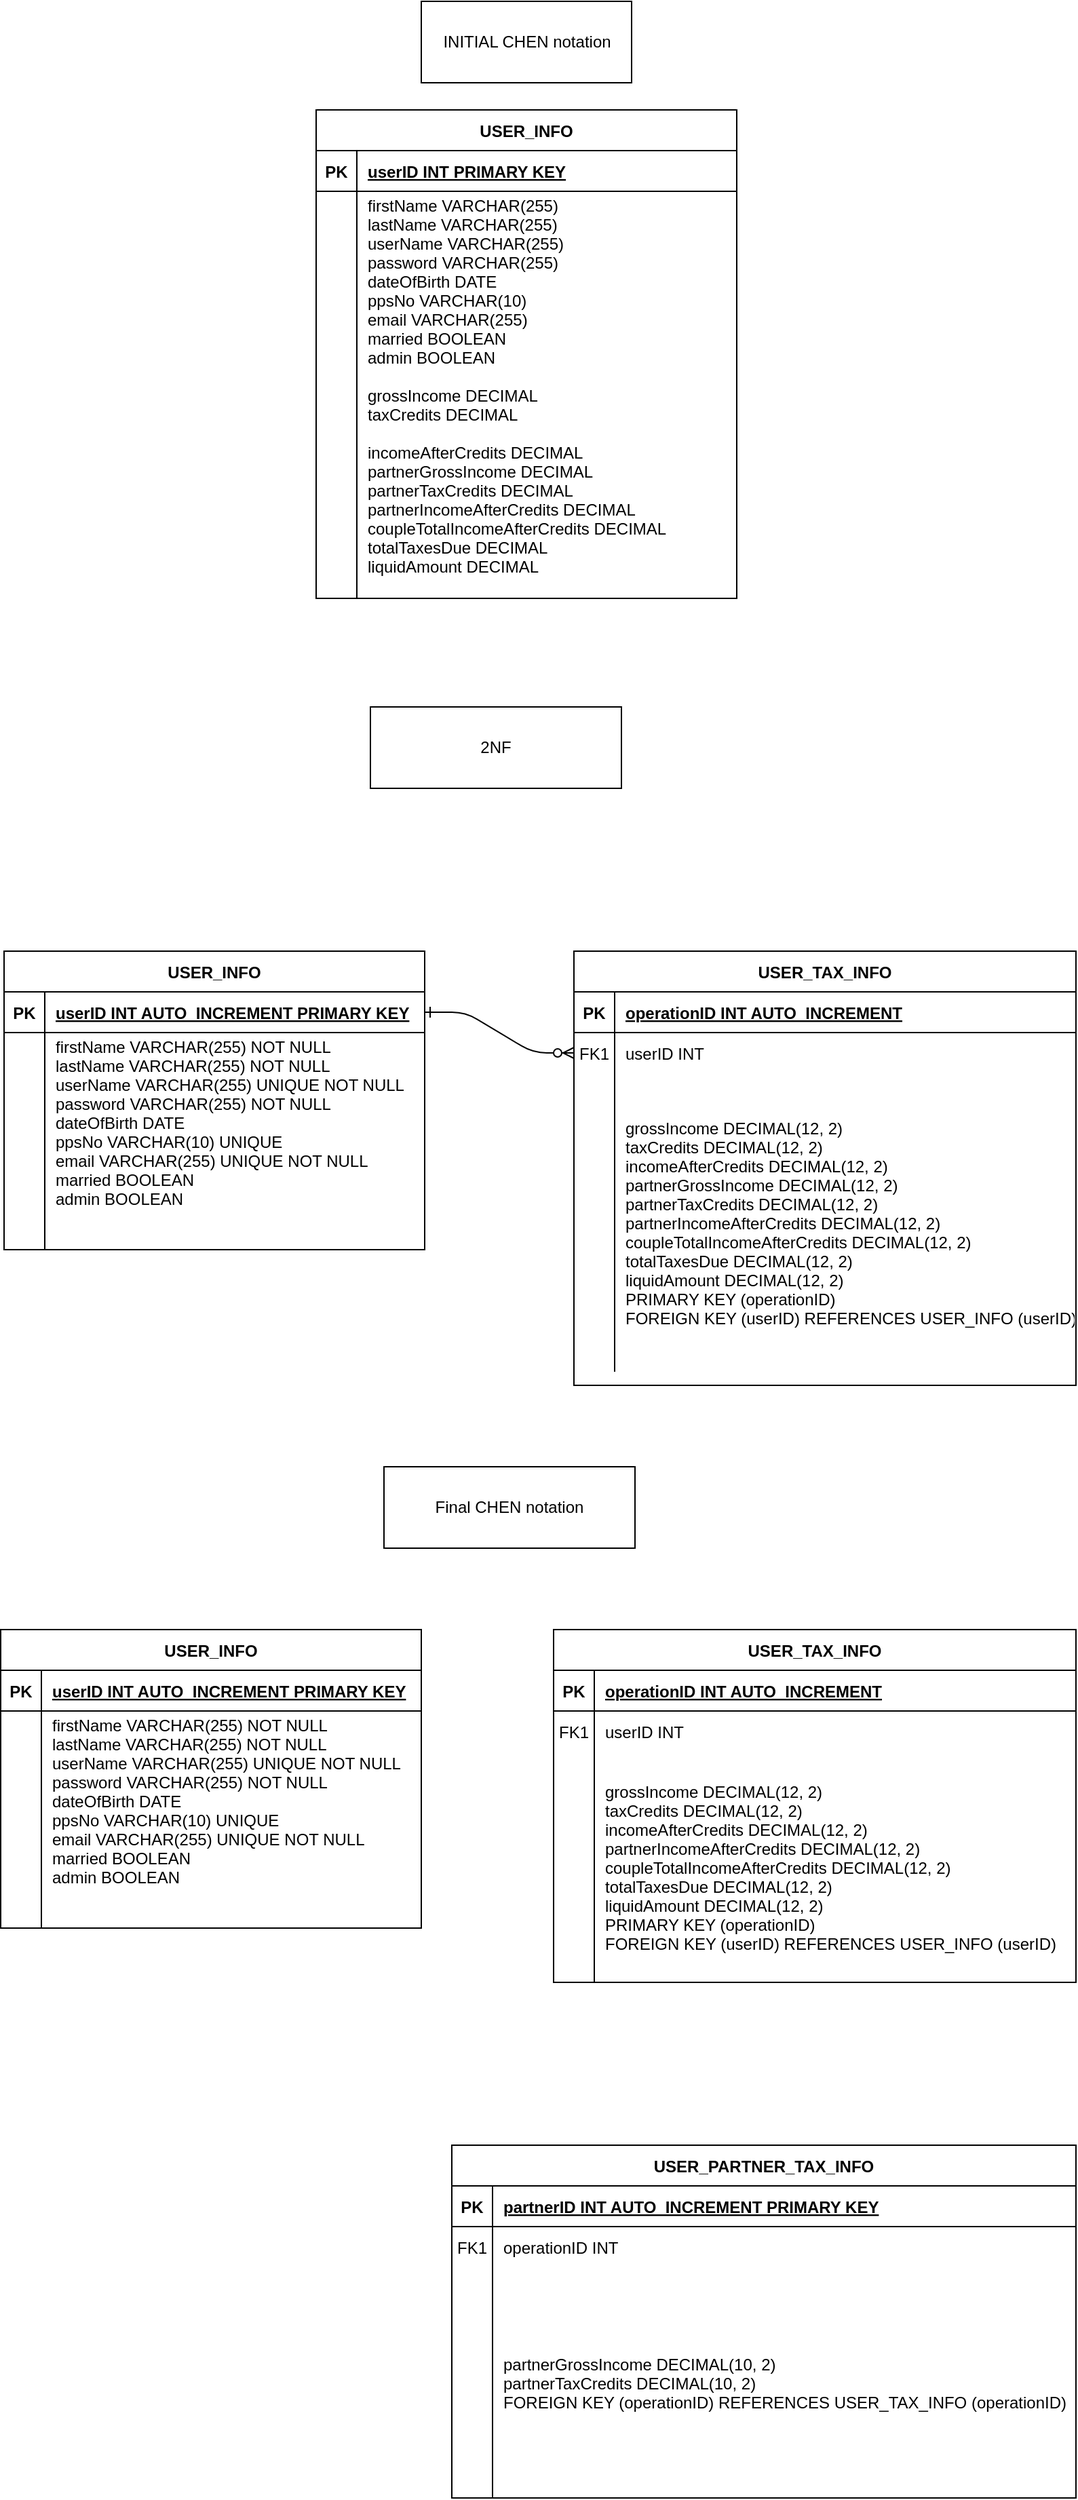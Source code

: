 <mxfile version="22.1.11" type="github">
  <diagram id="R2lEEEUBdFMjLlhIrx00" name="Page-1">
    <mxGraphModel dx="1032" dy="2230" grid="1" gridSize="10" guides="1" tooltips="1" connect="1" arrows="1" fold="1" page="1" pageScale="1" pageWidth="850" pageHeight="1100" math="0" shadow="0" extFonts="Permanent Marker^https://fonts.googleapis.com/css?family=Permanent+Marker">
      <root>
        <mxCell id="0" />
        <mxCell id="1" parent="0" />
        <mxCell id="C-vyLk0tnHw3VtMMgP7b-1" value="" style="edgeStyle=entityRelationEdgeStyle;endArrow=ERzeroToMany;startArrow=ERone;endFill=1;startFill=0;" parent="1" source="C-vyLk0tnHw3VtMMgP7b-24" target="C-vyLk0tnHw3VtMMgP7b-6" edge="1">
          <mxGeometry width="100" height="100" relative="1" as="geometry">
            <mxPoint x="340" y="720" as="sourcePoint" />
            <mxPoint x="440" y="620" as="targetPoint" />
          </mxGeometry>
        </mxCell>
        <mxCell id="C-vyLk0tnHw3VtMMgP7b-2" value="USER_TAX_INFO" style="shape=table;startSize=30;container=1;collapsible=1;childLayout=tableLayout;fixedRows=1;rowLines=0;fontStyle=1;align=center;resizeLast=1;" parent="1" vertex="1">
          <mxGeometry x="440" y="-160" width="370" height="320" as="geometry" />
        </mxCell>
        <mxCell id="C-vyLk0tnHw3VtMMgP7b-3" value="" style="shape=partialRectangle;collapsible=0;dropTarget=0;pointerEvents=0;fillColor=none;points=[[0,0.5],[1,0.5]];portConstraint=eastwest;top=0;left=0;right=0;bottom=1;" parent="C-vyLk0tnHw3VtMMgP7b-2" vertex="1">
          <mxGeometry y="30" width="370" height="30" as="geometry" />
        </mxCell>
        <mxCell id="C-vyLk0tnHw3VtMMgP7b-4" value="PK" style="shape=partialRectangle;overflow=hidden;connectable=0;fillColor=none;top=0;left=0;bottom=0;right=0;fontStyle=1;" parent="C-vyLk0tnHw3VtMMgP7b-3" vertex="1">
          <mxGeometry width="30" height="30" as="geometry">
            <mxRectangle width="30" height="30" as="alternateBounds" />
          </mxGeometry>
        </mxCell>
        <mxCell id="C-vyLk0tnHw3VtMMgP7b-5" value="operationID INT AUTO_INCREMENT " style="shape=partialRectangle;overflow=hidden;connectable=0;fillColor=none;top=0;left=0;bottom=0;right=0;align=left;spacingLeft=6;fontStyle=5;" parent="C-vyLk0tnHw3VtMMgP7b-3" vertex="1">
          <mxGeometry x="30" width="340" height="30" as="geometry">
            <mxRectangle width="340" height="30" as="alternateBounds" />
          </mxGeometry>
        </mxCell>
        <mxCell id="C-vyLk0tnHw3VtMMgP7b-6" value="" style="shape=partialRectangle;collapsible=0;dropTarget=0;pointerEvents=0;fillColor=none;points=[[0,0.5],[1,0.5]];portConstraint=eastwest;top=0;left=0;right=0;bottom=0;" parent="C-vyLk0tnHw3VtMMgP7b-2" vertex="1">
          <mxGeometry y="60" width="370" height="30" as="geometry" />
        </mxCell>
        <mxCell id="C-vyLk0tnHw3VtMMgP7b-7" value="FK1" style="shape=partialRectangle;overflow=hidden;connectable=0;fillColor=none;top=0;left=0;bottom=0;right=0;" parent="C-vyLk0tnHw3VtMMgP7b-6" vertex="1">
          <mxGeometry width="30" height="30" as="geometry">
            <mxRectangle width="30" height="30" as="alternateBounds" />
          </mxGeometry>
        </mxCell>
        <mxCell id="C-vyLk0tnHw3VtMMgP7b-8" value="userID INT" style="shape=partialRectangle;overflow=hidden;connectable=0;fillColor=none;top=0;left=0;bottom=0;right=0;align=left;spacingLeft=6;" parent="C-vyLk0tnHw3VtMMgP7b-6" vertex="1">
          <mxGeometry x="30" width="340" height="30" as="geometry">
            <mxRectangle width="340" height="30" as="alternateBounds" />
          </mxGeometry>
        </mxCell>
        <mxCell id="C-vyLk0tnHw3VtMMgP7b-9" value="" style="shape=partialRectangle;collapsible=0;dropTarget=0;pointerEvents=0;fillColor=none;points=[[0,0.5],[1,0.5]];portConstraint=eastwest;top=0;left=0;right=0;bottom=0;" parent="C-vyLk0tnHw3VtMMgP7b-2" vertex="1">
          <mxGeometry y="90" width="370" height="220" as="geometry" />
        </mxCell>
        <mxCell id="C-vyLk0tnHw3VtMMgP7b-10" value="" style="shape=partialRectangle;overflow=hidden;connectable=0;fillColor=none;top=0;left=0;bottom=0;right=0;" parent="C-vyLk0tnHw3VtMMgP7b-9" vertex="1">
          <mxGeometry width="30" height="220" as="geometry">
            <mxRectangle width="30" height="220" as="alternateBounds" />
          </mxGeometry>
        </mxCell>
        <mxCell id="C-vyLk0tnHw3VtMMgP7b-11" value="grossIncome DECIMAL(12, 2)&#xa;taxCredits DECIMAL(12, 2)&#xa;incomeAfterCredits DECIMAL(12, 2)&#xa;partnerGrossIncome DECIMAL(12, 2)&#xa;partnerTaxCredits DECIMAL(12, 2)&#xa;partnerIncomeAfterCredits DECIMAL(12, 2)&#xa;coupleTotalIncomeAfterCredits DECIMAL(12, 2)&#xa;totalTaxesDue DECIMAL(12, 2)&#xa;liquidAmount DECIMAL(12, 2)&#xa;PRIMARY KEY (operationID)&#xa;FOREIGN KEY (userID) REFERENCES USER_INFO (userID)" style="shape=partialRectangle;overflow=hidden;connectable=0;fillColor=none;top=0;left=0;bottom=0;right=0;align=left;spacingLeft=6;" parent="C-vyLk0tnHw3VtMMgP7b-9" vertex="1">
          <mxGeometry x="30" width="340" height="220" as="geometry">
            <mxRectangle width="340" height="220" as="alternateBounds" />
          </mxGeometry>
        </mxCell>
        <mxCell id="C-vyLk0tnHw3VtMMgP7b-23" value="USER_INFO" style="shape=table;startSize=30;container=1;collapsible=1;childLayout=tableLayout;fixedRows=1;rowLines=0;fontStyle=1;align=center;resizeLast=1;" parent="1" vertex="1">
          <mxGeometry x="20" y="-160" width="310" height="220" as="geometry" />
        </mxCell>
        <mxCell id="C-vyLk0tnHw3VtMMgP7b-24" value="" style="shape=partialRectangle;collapsible=0;dropTarget=0;pointerEvents=0;fillColor=none;points=[[0,0.5],[1,0.5]];portConstraint=eastwest;top=0;left=0;right=0;bottom=1;" parent="C-vyLk0tnHw3VtMMgP7b-23" vertex="1">
          <mxGeometry y="30" width="310" height="30" as="geometry" />
        </mxCell>
        <mxCell id="C-vyLk0tnHw3VtMMgP7b-25" value="PK" style="shape=partialRectangle;overflow=hidden;connectable=0;fillColor=none;top=0;left=0;bottom=0;right=0;fontStyle=1;" parent="C-vyLk0tnHw3VtMMgP7b-24" vertex="1">
          <mxGeometry width="30" height="30" as="geometry">
            <mxRectangle width="30" height="30" as="alternateBounds" />
          </mxGeometry>
        </mxCell>
        <mxCell id="C-vyLk0tnHw3VtMMgP7b-26" value="userID INT AUTO_INCREMENT PRIMARY KEY" style="shape=partialRectangle;overflow=hidden;connectable=0;fillColor=none;top=0;left=0;bottom=0;right=0;align=left;spacingLeft=6;fontStyle=5;" parent="C-vyLk0tnHw3VtMMgP7b-24" vertex="1">
          <mxGeometry x="30" width="280" height="30" as="geometry">
            <mxRectangle width="280" height="30" as="alternateBounds" />
          </mxGeometry>
        </mxCell>
        <mxCell id="C-vyLk0tnHw3VtMMgP7b-27" value="" style="shape=partialRectangle;collapsible=0;dropTarget=0;pointerEvents=0;fillColor=none;points=[[0,0.5],[1,0.5]];portConstraint=eastwest;top=0;left=0;right=0;bottom=0;" parent="C-vyLk0tnHw3VtMMgP7b-23" vertex="1">
          <mxGeometry y="60" width="310" height="160" as="geometry" />
        </mxCell>
        <mxCell id="C-vyLk0tnHw3VtMMgP7b-28" value="" style="shape=partialRectangle;overflow=hidden;connectable=0;fillColor=none;top=0;left=0;bottom=0;right=0;" parent="C-vyLk0tnHw3VtMMgP7b-27" vertex="1">
          <mxGeometry width="30" height="160" as="geometry">
            <mxRectangle width="30" height="160" as="alternateBounds" />
          </mxGeometry>
        </mxCell>
        <mxCell id="C-vyLk0tnHw3VtMMgP7b-29" value="firstName VARCHAR(255) NOT NULL&#xa;lastName VARCHAR(255) NOT NULL&#xa;userName VARCHAR(255) UNIQUE NOT NULL&#xa;password VARCHAR(255) NOT NULL&#xa;dateOfBirth DATE&#xa;ppsNo VARCHAR(10) UNIQUE&#xa;email VARCHAR(255) UNIQUE NOT NULL&#xa;married BOOLEAN&#xa;admin BOOLEAN&#xa;&#xa;" style="shape=partialRectangle;overflow=hidden;connectable=0;fillColor=none;top=0;left=0;bottom=0;right=0;align=left;spacingLeft=6;" parent="C-vyLk0tnHw3VtMMgP7b-27" vertex="1">
          <mxGeometry x="30" width="280" height="160" as="geometry">
            <mxRectangle width="280" height="160" as="alternateBounds" />
          </mxGeometry>
        </mxCell>
        <mxCell id="W0QEEeLjyXTuyP9DG2AP-1" value="INITIAL CHEN notation" style="rounded=0;whiteSpace=wrap;html=1;" parent="1" vertex="1">
          <mxGeometry x="327.5" y="-860" width="155" height="60" as="geometry" />
        </mxCell>
        <mxCell id="W0QEEeLjyXTuyP9DG2AP-2" value="USER_INFO" style="shape=table;startSize=30;container=1;collapsible=1;childLayout=tableLayout;fixedRows=1;rowLines=0;fontStyle=1;align=center;resizeLast=1;" parent="1" vertex="1">
          <mxGeometry x="250" y="-780" width="310" height="360" as="geometry" />
        </mxCell>
        <mxCell id="W0QEEeLjyXTuyP9DG2AP-3" value="" style="shape=partialRectangle;collapsible=0;dropTarget=0;pointerEvents=0;fillColor=none;points=[[0,0.5],[1,0.5]];portConstraint=eastwest;top=0;left=0;right=0;bottom=1;" parent="W0QEEeLjyXTuyP9DG2AP-2" vertex="1">
          <mxGeometry y="30" width="310" height="30" as="geometry" />
        </mxCell>
        <mxCell id="W0QEEeLjyXTuyP9DG2AP-4" value="PK" style="shape=partialRectangle;overflow=hidden;connectable=0;fillColor=none;top=0;left=0;bottom=0;right=0;fontStyle=1;" parent="W0QEEeLjyXTuyP9DG2AP-3" vertex="1">
          <mxGeometry width="30" height="30" as="geometry">
            <mxRectangle width="30" height="30" as="alternateBounds" />
          </mxGeometry>
        </mxCell>
        <mxCell id="W0QEEeLjyXTuyP9DG2AP-5" value="userID INT PRIMARY KEY" style="shape=partialRectangle;overflow=hidden;connectable=0;fillColor=none;top=0;left=0;bottom=0;right=0;align=left;spacingLeft=6;fontStyle=5;" parent="W0QEEeLjyXTuyP9DG2AP-3" vertex="1">
          <mxGeometry x="30" width="280" height="30" as="geometry">
            <mxRectangle width="280" height="30" as="alternateBounds" />
          </mxGeometry>
        </mxCell>
        <mxCell id="W0QEEeLjyXTuyP9DG2AP-6" value="" style="shape=partialRectangle;collapsible=0;dropTarget=0;pointerEvents=0;fillColor=none;points=[[0,0.5],[1,0.5]];portConstraint=eastwest;top=0;left=0;right=0;bottom=0;" parent="W0QEEeLjyXTuyP9DG2AP-2" vertex="1">
          <mxGeometry y="60" width="310" height="300" as="geometry" />
        </mxCell>
        <mxCell id="W0QEEeLjyXTuyP9DG2AP-7" value="" style="shape=partialRectangle;overflow=hidden;connectable=0;fillColor=none;top=0;left=0;bottom=0;right=0;" parent="W0QEEeLjyXTuyP9DG2AP-6" vertex="1">
          <mxGeometry width="30" height="300" as="geometry">
            <mxRectangle width="30" height="300" as="alternateBounds" />
          </mxGeometry>
        </mxCell>
        <mxCell id="W0QEEeLjyXTuyP9DG2AP-8" value="firstName VARCHAR(255)&#xa;lastName VARCHAR(255)&#xa;userName VARCHAR(255)&#xa;password VARCHAR(255) &#xa;dateOfBirth DATE&#xa;ppsNo VARCHAR(10)&#xa;email VARCHAR(255)&#xa;married BOOLEAN&#xa;admin BOOLEAN&#xa;&#xa;grossIncome DECIMAL&#xa;taxCredits DECIMAL&#xa;&#xa;incomeAfterCredits DECIMAL&#xa;partnerGrossIncome DECIMAL&#xa;partnerTaxCredits DECIMAL&#xa;partnerIncomeAfterCredits DECIMAL&#xa;coupleTotalIncomeAfterCredits DECIMAL&#xa;totalTaxesDue DECIMAL&#xa;liquidAmount DECIMAL&#xa;" style="shape=partialRectangle;overflow=hidden;connectable=0;fillColor=none;top=0;left=0;bottom=0;right=0;align=left;spacingLeft=6;" parent="W0QEEeLjyXTuyP9DG2AP-6" vertex="1">
          <mxGeometry x="30" width="280" height="300" as="geometry">
            <mxRectangle width="280" height="300" as="alternateBounds" />
          </mxGeometry>
        </mxCell>
        <mxCell id="W0QEEeLjyXTuyP9DG2AP-9" value="Final CHEN notation" style="rounded=0;whiteSpace=wrap;html=1;" parent="1" vertex="1">
          <mxGeometry x="300" y="220" width="185" height="60" as="geometry" />
        </mxCell>
        <mxCell id="tfDXDWBbFRygmXiPpcuY-1" value="USER_INFO" style="shape=table;startSize=30;container=1;collapsible=1;childLayout=tableLayout;fixedRows=1;rowLines=0;fontStyle=1;align=center;resizeLast=1;" vertex="1" parent="1">
          <mxGeometry x="17.5" y="340" width="310" height="220" as="geometry" />
        </mxCell>
        <mxCell id="tfDXDWBbFRygmXiPpcuY-2" value="" style="shape=partialRectangle;collapsible=0;dropTarget=0;pointerEvents=0;fillColor=none;points=[[0,0.5],[1,0.5]];portConstraint=eastwest;top=0;left=0;right=0;bottom=1;" vertex="1" parent="tfDXDWBbFRygmXiPpcuY-1">
          <mxGeometry y="30" width="310" height="30" as="geometry" />
        </mxCell>
        <mxCell id="tfDXDWBbFRygmXiPpcuY-3" value="PK" style="shape=partialRectangle;overflow=hidden;connectable=0;fillColor=none;top=0;left=0;bottom=0;right=0;fontStyle=1;" vertex="1" parent="tfDXDWBbFRygmXiPpcuY-2">
          <mxGeometry width="30" height="30" as="geometry">
            <mxRectangle width="30" height="30" as="alternateBounds" />
          </mxGeometry>
        </mxCell>
        <mxCell id="tfDXDWBbFRygmXiPpcuY-4" value="userID INT AUTO_INCREMENT PRIMARY KEY" style="shape=partialRectangle;overflow=hidden;connectable=0;fillColor=none;top=0;left=0;bottom=0;right=0;align=left;spacingLeft=6;fontStyle=5;" vertex="1" parent="tfDXDWBbFRygmXiPpcuY-2">
          <mxGeometry x="30" width="280" height="30" as="geometry">
            <mxRectangle width="280" height="30" as="alternateBounds" />
          </mxGeometry>
        </mxCell>
        <mxCell id="tfDXDWBbFRygmXiPpcuY-5" value="" style="shape=partialRectangle;collapsible=0;dropTarget=0;pointerEvents=0;fillColor=none;points=[[0,0.5],[1,0.5]];portConstraint=eastwest;top=0;left=0;right=0;bottom=0;" vertex="1" parent="tfDXDWBbFRygmXiPpcuY-1">
          <mxGeometry y="60" width="310" height="160" as="geometry" />
        </mxCell>
        <mxCell id="tfDXDWBbFRygmXiPpcuY-6" value="" style="shape=partialRectangle;overflow=hidden;connectable=0;fillColor=none;top=0;left=0;bottom=0;right=0;" vertex="1" parent="tfDXDWBbFRygmXiPpcuY-5">
          <mxGeometry width="30" height="160" as="geometry">
            <mxRectangle width="30" height="160" as="alternateBounds" />
          </mxGeometry>
        </mxCell>
        <mxCell id="tfDXDWBbFRygmXiPpcuY-7" value="firstName VARCHAR(255) NOT NULL&#xa;lastName VARCHAR(255) NOT NULL&#xa;userName VARCHAR(255) UNIQUE NOT NULL&#xa;password VARCHAR(255) NOT NULL&#xa;dateOfBirth DATE&#xa;ppsNo VARCHAR(10) UNIQUE&#xa;email VARCHAR(255) UNIQUE NOT NULL&#xa;married BOOLEAN&#xa;admin BOOLEAN&#xa;&#xa;" style="shape=partialRectangle;overflow=hidden;connectable=0;fillColor=none;top=0;left=0;bottom=0;right=0;align=left;spacingLeft=6;" vertex="1" parent="tfDXDWBbFRygmXiPpcuY-5">
          <mxGeometry x="30" width="280" height="160" as="geometry">
            <mxRectangle width="280" height="160" as="alternateBounds" />
          </mxGeometry>
        </mxCell>
        <mxCell id="tfDXDWBbFRygmXiPpcuY-8" value="2NF" style="rounded=0;whiteSpace=wrap;html=1;" vertex="1" parent="1">
          <mxGeometry x="290" y="-340" width="185" height="60" as="geometry" />
        </mxCell>
        <mxCell id="tfDXDWBbFRygmXiPpcuY-9" value="USER_TAX_INFO" style="shape=table;startSize=30;container=1;collapsible=1;childLayout=tableLayout;fixedRows=1;rowLines=0;fontStyle=1;align=center;resizeLast=1;" vertex="1" parent="1">
          <mxGeometry x="425" y="340" width="385" height="260" as="geometry" />
        </mxCell>
        <mxCell id="tfDXDWBbFRygmXiPpcuY-10" value="" style="shape=partialRectangle;collapsible=0;dropTarget=0;pointerEvents=0;fillColor=none;points=[[0,0.5],[1,0.5]];portConstraint=eastwest;top=0;left=0;right=0;bottom=1;" vertex="1" parent="tfDXDWBbFRygmXiPpcuY-9">
          <mxGeometry y="30" width="385" height="30" as="geometry" />
        </mxCell>
        <mxCell id="tfDXDWBbFRygmXiPpcuY-11" value="PK" style="shape=partialRectangle;overflow=hidden;connectable=0;fillColor=none;top=0;left=0;bottom=0;right=0;fontStyle=1;" vertex="1" parent="tfDXDWBbFRygmXiPpcuY-10">
          <mxGeometry width="30" height="30" as="geometry">
            <mxRectangle width="30" height="30" as="alternateBounds" />
          </mxGeometry>
        </mxCell>
        <mxCell id="tfDXDWBbFRygmXiPpcuY-12" value="operationID INT AUTO_INCREMENT " style="shape=partialRectangle;overflow=hidden;connectable=0;fillColor=none;top=0;left=0;bottom=0;right=0;align=left;spacingLeft=6;fontStyle=5;" vertex="1" parent="tfDXDWBbFRygmXiPpcuY-10">
          <mxGeometry x="30" width="355" height="30" as="geometry">
            <mxRectangle width="355" height="30" as="alternateBounds" />
          </mxGeometry>
        </mxCell>
        <mxCell id="tfDXDWBbFRygmXiPpcuY-13" value="" style="shape=partialRectangle;collapsible=0;dropTarget=0;pointerEvents=0;fillColor=none;points=[[0,0.5],[1,0.5]];portConstraint=eastwest;top=0;left=0;right=0;bottom=0;" vertex="1" parent="tfDXDWBbFRygmXiPpcuY-9">
          <mxGeometry y="60" width="385" height="30" as="geometry" />
        </mxCell>
        <mxCell id="tfDXDWBbFRygmXiPpcuY-14" value="FK1" style="shape=partialRectangle;overflow=hidden;connectable=0;fillColor=none;top=0;left=0;bottom=0;right=0;" vertex="1" parent="tfDXDWBbFRygmXiPpcuY-13">
          <mxGeometry width="30" height="30" as="geometry">
            <mxRectangle width="30" height="30" as="alternateBounds" />
          </mxGeometry>
        </mxCell>
        <mxCell id="tfDXDWBbFRygmXiPpcuY-15" value="userID INT" style="shape=partialRectangle;overflow=hidden;connectable=0;fillColor=none;top=0;left=0;bottom=0;right=0;align=left;spacingLeft=6;" vertex="1" parent="tfDXDWBbFRygmXiPpcuY-13">
          <mxGeometry x="30" width="355" height="30" as="geometry">
            <mxRectangle width="355" height="30" as="alternateBounds" />
          </mxGeometry>
        </mxCell>
        <mxCell id="tfDXDWBbFRygmXiPpcuY-16" value="" style="shape=partialRectangle;collapsible=0;dropTarget=0;pointerEvents=0;fillColor=none;points=[[0,0.5],[1,0.5]];portConstraint=eastwest;top=0;left=0;right=0;bottom=0;" vertex="1" parent="tfDXDWBbFRygmXiPpcuY-9">
          <mxGeometry y="90" width="385" height="170" as="geometry" />
        </mxCell>
        <mxCell id="tfDXDWBbFRygmXiPpcuY-17" value="" style="shape=partialRectangle;overflow=hidden;connectable=0;fillColor=none;top=0;left=0;bottom=0;right=0;" vertex="1" parent="tfDXDWBbFRygmXiPpcuY-16">
          <mxGeometry width="30" height="170" as="geometry">
            <mxRectangle width="30" height="170" as="alternateBounds" />
          </mxGeometry>
        </mxCell>
        <mxCell id="tfDXDWBbFRygmXiPpcuY-18" value="grossIncome DECIMAL(12, 2)&#xa;taxCredits DECIMAL(12, 2)&#xa;incomeAfterCredits DECIMAL(12, 2)&#xa;partnerIncomeAfterCredits DECIMAL(12, 2)&#xa;coupleTotalIncomeAfterCredits DECIMAL(12, 2)&#xa;totalTaxesDue DECIMAL(12, 2)&#xa;liquidAmount DECIMAL(12, 2)&#xa;PRIMARY KEY (operationID)&#xa;FOREIGN KEY (userID) REFERENCES USER_INFO (userID)" style="shape=partialRectangle;overflow=hidden;connectable=0;fillColor=none;top=0;left=0;bottom=0;right=0;align=left;spacingLeft=6;" vertex="1" parent="tfDXDWBbFRygmXiPpcuY-16">
          <mxGeometry x="30" width="355" height="170" as="geometry">
            <mxRectangle width="355" height="170" as="alternateBounds" />
          </mxGeometry>
        </mxCell>
        <mxCell id="tfDXDWBbFRygmXiPpcuY-19" value="USER_PARTNER_TAX_INFO" style="shape=table;startSize=30;container=1;collapsible=1;childLayout=tableLayout;fixedRows=1;rowLines=0;fontStyle=1;align=center;resizeLast=1;" vertex="1" parent="1">
          <mxGeometry x="350" y="720" width="460" height="260" as="geometry" />
        </mxCell>
        <mxCell id="tfDXDWBbFRygmXiPpcuY-20" value="" style="shape=partialRectangle;collapsible=0;dropTarget=0;pointerEvents=0;fillColor=none;points=[[0,0.5],[1,0.5]];portConstraint=eastwest;top=0;left=0;right=0;bottom=1;" vertex="1" parent="tfDXDWBbFRygmXiPpcuY-19">
          <mxGeometry y="30" width="460" height="30" as="geometry" />
        </mxCell>
        <mxCell id="tfDXDWBbFRygmXiPpcuY-21" value="PK" style="shape=partialRectangle;overflow=hidden;connectable=0;fillColor=none;top=0;left=0;bottom=0;right=0;fontStyle=1;" vertex="1" parent="tfDXDWBbFRygmXiPpcuY-20">
          <mxGeometry width="30" height="30" as="geometry">
            <mxRectangle width="30" height="30" as="alternateBounds" />
          </mxGeometry>
        </mxCell>
        <mxCell id="tfDXDWBbFRygmXiPpcuY-22" value="partnerID INT AUTO_INCREMENT PRIMARY KEY " style="shape=partialRectangle;overflow=hidden;connectable=0;fillColor=none;top=0;left=0;bottom=0;right=0;align=left;spacingLeft=6;fontStyle=5;" vertex="1" parent="tfDXDWBbFRygmXiPpcuY-20">
          <mxGeometry x="30" width="430" height="30" as="geometry">
            <mxRectangle width="430" height="30" as="alternateBounds" />
          </mxGeometry>
        </mxCell>
        <mxCell id="tfDXDWBbFRygmXiPpcuY-23" value="" style="shape=partialRectangle;collapsible=0;dropTarget=0;pointerEvents=0;fillColor=none;points=[[0,0.5],[1,0.5]];portConstraint=eastwest;top=0;left=0;right=0;bottom=0;" vertex="1" parent="tfDXDWBbFRygmXiPpcuY-19">
          <mxGeometry y="60" width="460" height="30" as="geometry" />
        </mxCell>
        <mxCell id="tfDXDWBbFRygmXiPpcuY-24" value="FK1" style="shape=partialRectangle;overflow=hidden;connectable=0;fillColor=none;top=0;left=0;bottom=0;right=0;" vertex="1" parent="tfDXDWBbFRygmXiPpcuY-23">
          <mxGeometry width="30" height="30" as="geometry">
            <mxRectangle width="30" height="30" as="alternateBounds" />
          </mxGeometry>
        </mxCell>
        <mxCell id="tfDXDWBbFRygmXiPpcuY-25" value="operationID INT" style="shape=partialRectangle;overflow=hidden;connectable=0;fillColor=none;top=0;left=0;bottom=0;right=0;align=left;spacingLeft=6;" vertex="1" parent="tfDXDWBbFRygmXiPpcuY-23">
          <mxGeometry x="30" width="430" height="30" as="geometry">
            <mxRectangle width="430" height="30" as="alternateBounds" />
          </mxGeometry>
        </mxCell>
        <mxCell id="tfDXDWBbFRygmXiPpcuY-26" value="" style="shape=partialRectangle;collapsible=0;dropTarget=0;pointerEvents=0;fillColor=none;points=[[0,0.5],[1,0.5]];portConstraint=eastwest;top=0;left=0;right=0;bottom=0;" vertex="1" parent="tfDXDWBbFRygmXiPpcuY-19">
          <mxGeometry y="90" width="460" height="170" as="geometry" />
        </mxCell>
        <mxCell id="tfDXDWBbFRygmXiPpcuY-27" value="" style="shape=partialRectangle;overflow=hidden;connectable=0;fillColor=none;top=0;left=0;bottom=0;right=0;" vertex="1" parent="tfDXDWBbFRygmXiPpcuY-26">
          <mxGeometry width="30" height="170" as="geometry">
            <mxRectangle width="30" height="170" as="alternateBounds" />
          </mxGeometry>
        </mxCell>
        <mxCell id="tfDXDWBbFRygmXiPpcuY-28" value="partnerGrossIncome DECIMAL(10, 2)&#xa;partnerTaxCredits DECIMAL(10, 2)&#xa;FOREIGN KEY (operationID) REFERENCES USER_TAX_INFO (operationID)" style="shape=partialRectangle;overflow=hidden;connectable=0;fillColor=none;top=0;left=0;bottom=0;right=0;align=left;spacingLeft=6;" vertex="1" parent="tfDXDWBbFRygmXiPpcuY-26">
          <mxGeometry x="30" width="430" height="170" as="geometry">
            <mxRectangle width="430" height="170" as="alternateBounds" />
          </mxGeometry>
        </mxCell>
      </root>
    </mxGraphModel>
  </diagram>
</mxfile>
